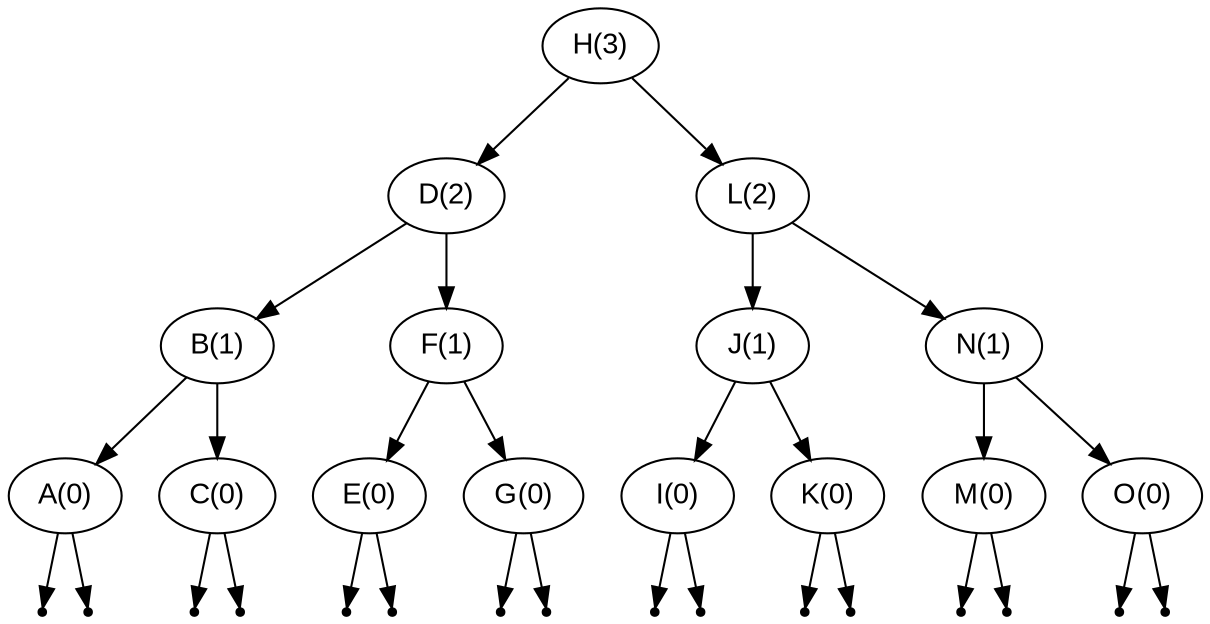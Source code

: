 digraph BST {
   node [fontname="Arial"];
   "H(3)" -> "D(2)" ;
   "D(2)" -> "B(1)" ;
   "B(1)" -> "A(0)" ;
   null1 [shape=point];
   "A(0)" -> null1;
   null2 [shape=point];
   "A(0)" -> null2;
   "B(1)" -> "C(0)" ;
   null3 [shape=point];
   "C(0)" -> null3;
   null4 [shape=point];
   "C(0)" -> null4;
   "D(2)" -> "F(1)" ;
   "F(1)" -> "E(0)" ;
   null5 [shape=point];
   "E(0)" -> null5;
   null6 [shape=point];
   "E(0)" -> null6;
   "F(1)" -> "G(0)" ;
   null7 [shape=point];
   "G(0)" -> null7;
   null8 [shape=point];
   "G(0)" -> null8;
   "H(3)" -> "L(2)" ;
   "L(2)" -> "J(1)" ;
   "J(1)" -> "I(0)" ;
   null9 [shape=point];
   "I(0)" -> null9;
   null10 [shape=point];
   "I(0)" -> null10;
   "J(1)" -> "K(0)" ;
   null11 [shape=point];
   "K(0)" -> null11;
   null12 [shape=point];
   "K(0)" -> null12;
   "L(2)" -> "N(1)" ;
   "N(1)" -> "M(0)" ;
   null13 [shape=point];
   "M(0)" -> null13;
   null14 [shape=point];
   "M(0)" -> null14;
   "N(1)" -> "O(0)" ;
   null15 [shape=point];
   "O(0)" -> null15;
   null16 [shape=point];
   "O(0)" -> null16;
}
